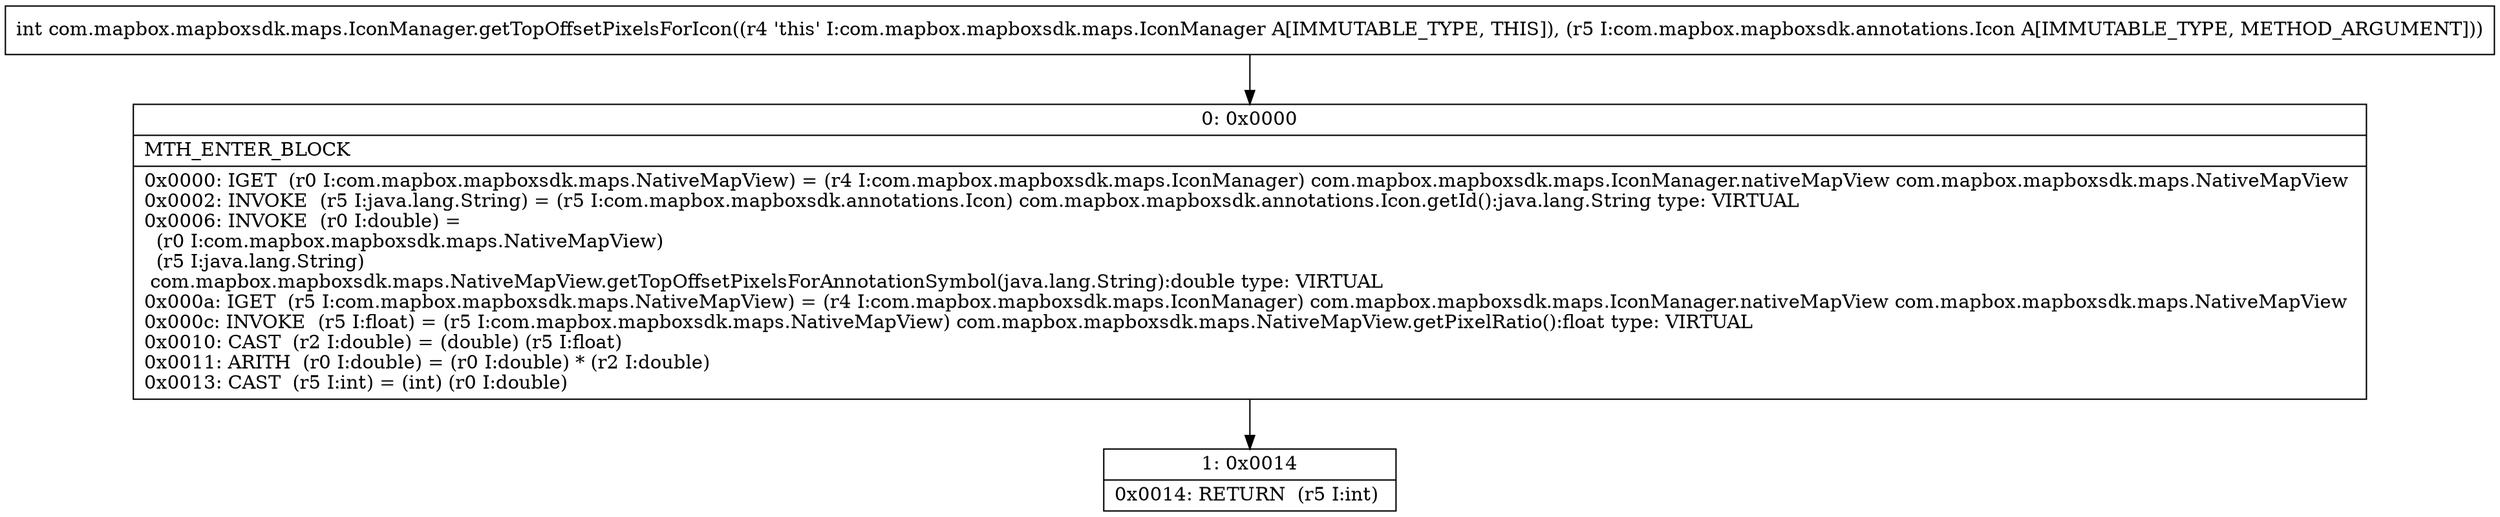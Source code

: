 digraph "CFG forcom.mapbox.mapboxsdk.maps.IconManager.getTopOffsetPixelsForIcon(Lcom\/mapbox\/mapboxsdk\/annotations\/Icon;)I" {
Node_0 [shape=record,label="{0\:\ 0x0000|MTH_ENTER_BLOCK\l|0x0000: IGET  (r0 I:com.mapbox.mapboxsdk.maps.NativeMapView) = (r4 I:com.mapbox.mapboxsdk.maps.IconManager) com.mapbox.mapboxsdk.maps.IconManager.nativeMapView com.mapbox.mapboxsdk.maps.NativeMapView \l0x0002: INVOKE  (r5 I:java.lang.String) = (r5 I:com.mapbox.mapboxsdk.annotations.Icon) com.mapbox.mapboxsdk.annotations.Icon.getId():java.lang.String type: VIRTUAL \l0x0006: INVOKE  (r0 I:double) = \l  (r0 I:com.mapbox.mapboxsdk.maps.NativeMapView)\l  (r5 I:java.lang.String)\l com.mapbox.mapboxsdk.maps.NativeMapView.getTopOffsetPixelsForAnnotationSymbol(java.lang.String):double type: VIRTUAL \l0x000a: IGET  (r5 I:com.mapbox.mapboxsdk.maps.NativeMapView) = (r4 I:com.mapbox.mapboxsdk.maps.IconManager) com.mapbox.mapboxsdk.maps.IconManager.nativeMapView com.mapbox.mapboxsdk.maps.NativeMapView \l0x000c: INVOKE  (r5 I:float) = (r5 I:com.mapbox.mapboxsdk.maps.NativeMapView) com.mapbox.mapboxsdk.maps.NativeMapView.getPixelRatio():float type: VIRTUAL \l0x0010: CAST  (r2 I:double) = (double) (r5 I:float) \l0x0011: ARITH  (r0 I:double) = (r0 I:double) * (r2 I:double) \l0x0013: CAST  (r5 I:int) = (int) (r0 I:double) \l}"];
Node_1 [shape=record,label="{1\:\ 0x0014|0x0014: RETURN  (r5 I:int) \l}"];
MethodNode[shape=record,label="{int com.mapbox.mapboxsdk.maps.IconManager.getTopOffsetPixelsForIcon((r4 'this' I:com.mapbox.mapboxsdk.maps.IconManager A[IMMUTABLE_TYPE, THIS]), (r5 I:com.mapbox.mapboxsdk.annotations.Icon A[IMMUTABLE_TYPE, METHOD_ARGUMENT])) }"];
MethodNode -> Node_0;
Node_0 -> Node_1;
}

